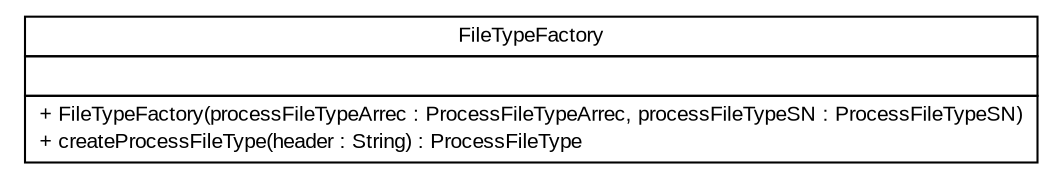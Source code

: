 #!/usr/local/bin/dot
#
# Class diagram 
# Generated by UMLGraph version R5_6 (http://www.umlgraph.org/)
#

digraph G {
	edge [fontname="arial",fontsize=10,labelfontname="arial",labelfontsize=10];
	node [fontname="arial",fontsize=10,shape=plaintext];
	nodesep=0.25;
	ranksep=0.5;
	// br.gov.to.sefaz.arr.processamento.type.factory.FileTypeFactory
	c18925 [label=<<table title="br.gov.to.sefaz.arr.processamento.type.factory.FileTypeFactory" border="0" cellborder="1" cellspacing="0" cellpadding="2" port="p" href="./FileTypeFactory.html">
		<tr><td><table border="0" cellspacing="0" cellpadding="1">
<tr><td align="center" balign="center"> FileTypeFactory </td></tr>
		</table></td></tr>
		<tr><td><table border="0" cellspacing="0" cellpadding="1">
<tr><td align="left" balign="left">  </td></tr>
		</table></td></tr>
		<tr><td><table border="0" cellspacing="0" cellpadding="1">
<tr><td align="left" balign="left"> + FileTypeFactory(processFileTypeArrec : ProcessFileTypeArrec, processFileTypeSN : ProcessFileTypeSN) </td></tr>
<tr><td align="left" balign="left"> + createProcessFileType(header : String) : ProcessFileType </td></tr>
		</table></td></tr>
		</table>>, URL="./FileTypeFactory.html", fontname="arial", fontcolor="black", fontsize=10.0];
}

